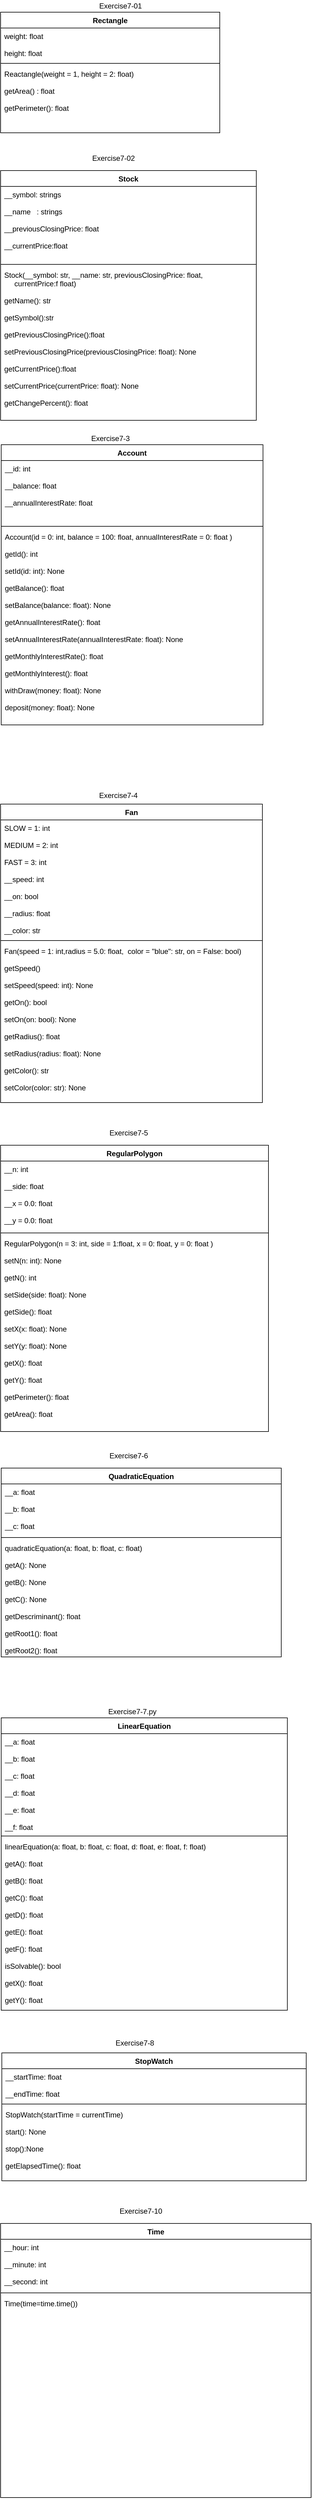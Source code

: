 <mxfile version="12.3.2" type="device" pages="1"><diagram id="FVeus3pUGLdNK0CIAeZv" name="第 1 页"><mxGraphModel dx="1422" dy="790" grid="1" gridSize="10" guides="1" tooltips="1" connect="1" arrows="1" fold="1" page="1" pageScale="1" pageWidth="827" pageHeight="1169" math="0" shadow="0"><root><mxCell id="0"/><mxCell id="1" parent="0"/><mxCell id="rkcQdI_5mJwWihTcsOGj-5" value="Rectangle" style="swimlane;fontStyle=1;align=center;verticalAlign=top;childLayout=stackLayout;horizontal=1;startSize=26;horizontalStack=0;resizeParent=1;resizeParentMax=0;resizeLast=0;collapsible=1;marginBottom=0;" parent="1" vertex="1"><mxGeometry x="30" y="40" width="360" height="198" as="geometry"><mxRectangle x="30" y="40" width="90" height="26" as="alternateBounds"/></mxGeometry></mxCell><mxCell id="rkcQdI_5mJwWihTcsOGj-6" value="weight: float&#10;&#10;height: float" style="text;strokeColor=none;fillColor=none;align=left;verticalAlign=top;spacingLeft=4;spacingRight=4;overflow=hidden;rotatable=0;points=[[0,0.5],[1,0.5]];portConstraint=eastwest;" parent="rkcQdI_5mJwWihTcsOGj-5" vertex="1"><mxGeometry y="26" width="360" height="54" as="geometry"/></mxCell><mxCell id="rkcQdI_5mJwWihTcsOGj-7" value="" style="line;strokeWidth=1;fillColor=none;align=left;verticalAlign=middle;spacingTop=-1;spacingLeft=3;spacingRight=3;rotatable=0;labelPosition=right;points=[];portConstraint=eastwest;" parent="rkcQdI_5mJwWihTcsOGj-5" vertex="1"><mxGeometry y="80" width="360" height="8" as="geometry"/></mxCell><mxCell id="rkcQdI_5mJwWihTcsOGj-8" value="Reactangle(weight = 1, height = 2: float)&#10;&#10;getArea() : float&#10;&#10;getPerimeter(): float" style="text;strokeColor=none;fillColor=none;align=left;verticalAlign=top;spacingLeft=4;spacingRight=4;overflow=hidden;rotatable=0;points=[[0,0.5],[1,0.5]];portConstraint=eastwest;" parent="rkcQdI_5mJwWihTcsOGj-5" vertex="1"><mxGeometry y="88" width="360" height="110" as="geometry"/></mxCell><mxCell id="SGRhw7ow-4fyVcjfzqLi-1" value="Exercise7-01&lt;br&gt;" style="text;html=1;resizable=0;points=[];autosize=1;align=left;verticalAlign=top;spacingTop=-4;" parent="1" vertex="1"><mxGeometry x="190" y="20" width="90" height="20" as="geometry"/></mxCell><mxCell id="TUo98b19ToOdc2PXsG0X-1" value="Stock" style="swimlane;fontStyle=1;align=center;verticalAlign=top;childLayout=stackLayout;horizontal=1;startSize=26;horizontalStack=0;resizeParent=1;resizeParentMax=0;resizeLast=0;collapsible=1;marginBottom=0;" parent="1" vertex="1"><mxGeometry x="30" y="300" width="420" height="410" as="geometry"/></mxCell><mxCell id="TUo98b19ToOdc2PXsG0X-2" value="__symbol: strings&#10;&#10;__name   : strings&#10;&#10;__previousClosingPrice: float&#10;&#10;__currentPrice:float" style="text;strokeColor=none;fillColor=none;align=left;verticalAlign=top;spacingLeft=4;spacingRight=4;overflow=hidden;rotatable=0;points=[[0,0.5],[1,0.5]];portConstraint=eastwest;" parent="TUo98b19ToOdc2PXsG0X-1" vertex="1"><mxGeometry y="26" width="420" height="124" as="geometry"/></mxCell><mxCell id="TUo98b19ToOdc2PXsG0X-3" value="" style="line;strokeWidth=1;fillColor=none;align=left;verticalAlign=middle;spacingTop=-1;spacingLeft=3;spacingRight=3;rotatable=0;labelPosition=right;points=[];portConstraint=eastwest;" parent="TUo98b19ToOdc2PXsG0X-1" vertex="1"><mxGeometry y="150" width="420" height="8" as="geometry"/></mxCell><mxCell id="TUo98b19ToOdc2PXsG0X-4" value="Stock(__symbol: str, __name: str, previousClosingPrice: float, &#10;     currentPrice:f float)&#10;&#10;getName(): str&#10;&#10;getSymbol():str&#10;&#10;getPreviousClosingPrice():float&#10;&#10;setPreviousClosingPrice(previousClosingPrice: float): None&#10;&#10;getCurrentPrice():float&#10;&#10;setCurrentPrice(currentPrice: float): None&#10;&#10;getChangePercent(): float" style="text;strokeColor=none;fillColor=none;align=left;verticalAlign=top;spacingLeft=4;spacingRight=4;overflow=hidden;rotatable=0;points=[[0,0.5],[1,0.5]];portConstraint=eastwest;" parent="TUo98b19ToOdc2PXsG0X-1" vertex="1"><mxGeometry y="158" width="420" height="252" as="geometry"/></mxCell><mxCell id="TUo98b19ToOdc2PXsG0X-5" value="Exercise7-02" style="text;html=1;align=center;verticalAlign=middle;resizable=0;points=[];;autosize=1;" parent="1" vertex="1"><mxGeometry x="170" y="270" width="90" height="20" as="geometry"/></mxCell><mxCell id="cmLqf6oh-oJVk7gKyRHD-1" value="Account" style="swimlane;fontStyle=1;align=center;verticalAlign=top;childLayout=stackLayout;horizontal=1;startSize=26;horizontalStack=0;resizeParent=1;resizeParentMax=0;resizeLast=0;collapsible=1;marginBottom=0;" parent="1" vertex="1"><mxGeometry x="31" y="750" width="430" height="460" as="geometry"/></mxCell><mxCell id="cmLqf6oh-oJVk7gKyRHD-2" value="__id: int&#10;&#10;__balance: float&#10;&#10;__annualInterestRate: float" style="text;strokeColor=none;fillColor=none;align=left;verticalAlign=top;spacingLeft=4;spacingRight=4;overflow=hidden;rotatable=0;points=[[0,0.5],[1,0.5]];portConstraint=eastwest;" parent="cmLqf6oh-oJVk7gKyRHD-1" vertex="1"><mxGeometry y="26" width="430" height="104" as="geometry"/></mxCell><mxCell id="cmLqf6oh-oJVk7gKyRHD-3" value="" style="line;strokeWidth=1;fillColor=none;align=left;verticalAlign=middle;spacingTop=-1;spacingLeft=3;spacingRight=3;rotatable=0;labelPosition=right;points=[];portConstraint=eastwest;" parent="cmLqf6oh-oJVk7gKyRHD-1" vertex="1"><mxGeometry y="130" width="430" height="8" as="geometry"/></mxCell><mxCell id="cmLqf6oh-oJVk7gKyRHD-4" value="Account(id = 0: int, balance = 100: float, annualInterestRate = 0: float )&#10;&#10;getId(): int&#10;&#10;setId(id: int): None&#10;&#10;getBalance(): float&#10;&#10;setBalance(balance: float): None&#10;&#10;getAnnualInterestRate(): float&#10;&#10;setAnnualInterestRate(annualInterestRate: float): None&#10;&#10;getMonthlyInterestRate(): float&#10;&#10;getMonthlyInterest(): float&#10;&#10;withDraw(money: float): None&#10;&#10;deposit(money: float): None&#10;" style="text;strokeColor=none;fillColor=none;align=left;verticalAlign=top;spacingLeft=4;spacingRight=4;overflow=hidden;rotatable=0;points=[[0,0.5],[1,0.5]];portConstraint=eastwest;" parent="cmLqf6oh-oJVk7gKyRHD-1" vertex="1"><mxGeometry y="138" width="430" height="322" as="geometry"/></mxCell><mxCell id="cmLqf6oh-oJVk7gKyRHD-5" value="Exercise7-3" style="text;html=1;align=center;verticalAlign=middle;resizable=0;points=[];;autosize=1;" parent="1" vertex="1"><mxGeometry x="170" y="730" width="80" height="20" as="geometry"/></mxCell><mxCell id="uCFrWpNPY-enKjThEgnc-1" value="Fan" style="swimlane;fontStyle=1;align=center;verticalAlign=top;childLayout=stackLayout;horizontal=1;startSize=26;horizontalStack=0;resizeParent=1;resizeParentMax=0;resizeLast=0;collapsible=1;marginBottom=0;" parent="1" vertex="1"><mxGeometry x="30" y="1340" width="430" height="490" as="geometry"/></mxCell><mxCell id="uCFrWpNPY-enKjThEgnc-2" value="SLOW = 1: int&#10;&#10;MEDIUM = 2: int&#10;&#10;FAST = 3: int&#10;&#10;__speed: int&#10;&#10;__on: bool&#10;&#10;__radius: float&#10;&#10;__color: str" style="text;strokeColor=none;fillColor=none;align=left;verticalAlign=top;spacingLeft=4;spacingRight=4;overflow=hidden;rotatable=0;points=[[0,0.5],[1,0.5]];portConstraint=eastwest;" parent="uCFrWpNPY-enKjThEgnc-1" vertex="1"><mxGeometry y="26" width="430" height="194" as="geometry"/></mxCell><mxCell id="uCFrWpNPY-enKjThEgnc-3" value="" style="line;strokeWidth=1;fillColor=none;align=left;verticalAlign=middle;spacingTop=-1;spacingLeft=3;spacingRight=3;rotatable=0;labelPosition=right;points=[];portConstraint=eastwest;" parent="uCFrWpNPY-enKjThEgnc-1" vertex="1"><mxGeometry y="220" width="430" height="8" as="geometry"/></mxCell><mxCell id="uCFrWpNPY-enKjThEgnc-4" value="Fan(speed = 1: int,radius = 5.0: float,  color = &quot;blue&quot;: str, on = False: bool)&#10;&#10;getSpeed()&#10;&#10;setSpeed(speed: int): None&#10;&#10;getOn(): bool&#10;&#10;setOn(on: bool): None&#10;&#10;getRadius(): float&#10;&#10;setRadius(radius: float): None&#10;&#10;getColor(): str&#10;&#10;setColor(color: str): None&#10;&#10;&#10;&#10;&#10;&#10;&#10;&#10;&#10;" style="text;strokeColor=none;fillColor=none;align=left;verticalAlign=top;spacingLeft=4;spacingRight=4;overflow=hidden;rotatable=0;points=[[0,0.5],[1,0.5]];portConstraint=eastwest;" parent="uCFrWpNPY-enKjThEgnc-1" vertex="1"><mxGeometry y="228" width="430" height="262" as="geometry"/></mxCell><mxCell id="uCFrWpNPY-enKjThEgnc-5" value="Exercise7-4" style="text;html=1;align=center;verticalAlign=middle;resizable=0;points=[];;autosize=1;" parent="1" vertex="1"><mxGeometry x="183" y="1316" width="80" height="20" as="geometry"/></mxCell><mxCell id="noOivJcfGg-Z5PpbWS7K-1" value="RegularPolygon" style="swimlane;fontStyle=1;align=center;verticalAlign=top;childLayout=stackLayout;horizontal=1;startSize=26;horizontalStack=0;resizeParent=1;resizeParentMax=0;resizeLast=0;collapsible=1;marginBottom=0;" parent="1" vertex="1"><mxGeometry x="30" y="1900" width="440" height="470" as="geometry"/></mxCell><mxCell id="noOivJcfGg-Z5PpbWS7K-2" value="__n: int&#10;&#10;__side: float&#10;&#10;__x = 0.0: float&#10;&#10;__y = 0.0: float&#10;&#10;" style="text;strokeColor=none;fillColor=none;align=left;verticalAlign=top;spacingLeft=4;spacingRight=4;overflow=hidden;rotatable=0;points=[[0,0.5],[1,0.5]];portConstraint=eastwest;" parent="noOivJcfGg-Z5PpbWS7K-1" vertex="1"><mxGeometry y="26" width="440" height="114" as="geometry"/></mxCell><mxCell id="noOivJcfGg-Z5PpbWS7K-3" value="" style="line;strokeWidth=1;fillColor=none;align=left;verticalAlign=middle;spacingTop=-1;spacingLeft=3;spacingRight=3;rotatable=0;labelPosition=right;points=[];portConstraint=eastwest;" parent="noOivJcfGg-Z5PpbWS7K-1" vertex="1"><mxGeometry y="140" width="440" height="8" as="geometry"/></mxCell><mxCell id="noOivJcfGg-Z5PpbWS7K-4" value="RegularPolygon(n = 3: int, side = 1:float, x = 0: float, y = 0: float )&#10;&#10;setN(n: int): None&#10;&#10;getN(): int&#10;&#10;setSide(side: float): None&#10;&#10;getSide(): float&#10;&#10;setX(x: float): None&#10;&#10;setY(y: float): None&#10;&#10;getX(): float&#10;&#10;getY(): float&#10;&#10;getPerimeter(): float&#10;&#10;getArea(): float&#10;&#10;" style="text;strokeColor=none;fillColor=none;align=left;verticalAlign=top;spacingLeft=4;spacingRight=4;overflow=hidden;rotatable=0;points=[[0,0.5],[1,0.5]];portConstraint=eastwest;" parent="noOivJcfGg-Z5PpbWS7K-1" vertex="1"><mxGeometry y="148" width="440" height="322" as="geometry"/></mxCell><mxCell id="noOivJcfGg-Z5PpbWS7K-5" value="Exercise7-5" style="text;html=1;align=center;verticalAlign=middle;resizable=0;points=[];;autosize=1;" parent="1" vertex="1"><mxGeometry x="200" y="1870" width="80" height="20" as="geometry"/></mxCell><mxCell id="_EIC8liWL--DJnHKh8K9-1" value="QuadraticEquation" style="swimlane;fontStyle=1;align=center;verticalAlign=top;childLayout=stackLayout;horizontal=1;startSize=26;horizontalStack=0;resizeParent=1;resizeParentMax=0;resizeLast=0;collapsible=1;marginBottom=0;" vertex="1" parent="1"><mxGeometry x="31" y="2430" width="460" height="310" as="geometry"/></mxCell><mxCell id="_EIC8liWL--DJnHKh8K9-2" value="__a: float&#10;&#10;__b: float&#10;&#10;__c: float" style="text;strokeColor=none;fillColor=none;align=left;verticalAlign=top;spacingLeft=4;spacingRight=4;overflow=hidden;rotatable=0;points=[[0,0.5],[1,0.5]];portConstraint=eastwest;" vertex="1" parent="_EIC8liWL--DJnHKh8K9-1"><mxGeometry y="26" width="460" height="84" as="geometry"/></mxCell><mxCell id="_EIC8liWL--DJnHKh8K9-3" value="" style="line;strokeWidth=1;fillColor=none;align=left;verticalAlign=middle;spacingTop=-1;spacingLeft=3;spacingRight=3;rotatable=0;labelPosition=right;points=[];portConstraint=eastwest;" vertex="1" parent="_EIC8liWL--DJnHKh8K9-1"><mxGeometry y="110" width="460" height="8" as="geometry"/></mxCell><mxCell id="_EIC8liWL--DJnHKh8K9-4" value="quadraticEquation(a: float, b: float, c: float)&#10; &#10;getA(): None&#10;&#10;getB(): None&#10;&#10;getC(): None&#10;&#10;getDescriminant(): float&#10;&#10;getRoot1(): float&#10;&#10;getRoot2(): float&#10;" style="text;strokeColor=none;fillColor=none;align=left;verticalAlign=top;spacingLeft=4;spacingRight=4;overflow=hidden;rotatable=0;points=[[0,0.5],[1,0.5]];portConstraint=eastwest;" vertex="1" parent="_EIC8liWL--DJnHKh8K9-1"><mxGeometry y="118" width="460" height="192" as="geometry"/></mxCell><mxCell id="_EIC8liWL--DJnHKh8K9-5" value="Exercise7-6" style="text;html=1;align=center;verticalAlign=middle;resizable=0;points=[];;autosize=1;" vertex="1" parent="1"><mxGeometry x="200" y="2400" width="80" height="20" as="geometry"/></mxCell><mxCell id="_EIC8liWL--DJnHKh8K9-6" value="LinearEquation" style="swimlane;fontStyle=1;align=center;verticalAlign=top;childLayout=stackLayout;horizontal=1;startSize=26;horizontalStack=0;resizeParent=1;resizeParentMax=0;resizeLast=0;collapsible=1;marginBottom=0;" vertex="1" parent="1"><mxGeometry x="31" y="2840" width="470" height="480" as="geometry"/></mxCell><mxCell id="_EIC8liWL--DJnHKh8K9-7" value="__a: float&#10;&#10;__b: float&#10;&#10;__c: float&#10;&#10;__d: float&#10;&#10;__e: float&#10;&#10;__f: float" style="text;strokeColor=none;fillColor=none;align=left;verticalAlign=top;spacingLeft=4;spacingRight=4;overflow=hidden;rotatable=0;points=[[0,0.5],[1,0.5]];portConstraint=eastwest;" vertex="1" parent="_EIC8liWL--DJnHKh8K9-6"><mxGeometry y="26" width="470" height="164" as="geometry"/></mxCell><mxCell id="_EIC8liWL--DJnHKh8K9-8" value="" style="line;strokeWidth=1;fillColor=none;align=left;verticalAlign=middle;spacingTop=-1;spacingLeft=3;spacingRight=3;rotatable=0;labelPosition=right;points=[];portConstraint=eastwest;" vertex="1" parent="_EIC8liWL--DJnHKh8K9-6"><mxGeometry y="190" width="470" height="8" as="geometry"/></mxCell><mxCell id="_EIC8liWL--DJnHKh8K9-9" value="linearEquation(a: float, b: float, c: float, d: float, e: float, f: float)&#10;&#10;getA(): float&#10;&#10;getB(): float&#10;&#10;getC(): float&#10;&#10;getD(): float&#10;&#10;getE(): float&#10;&#10;getF(): float&#10;&#10;isSolvable(): bool&#10;&#10;getX(): float&#10;&#10;getY(): float" style="text;strokeColor=none;fillColor=none;align=left;verticalAlign=top;spacingLeft=4;spacingRight=4;overflow=hidden;rotatable=0;points=[[0,0.5],[1,0.5]];portConstraint=eastwest;" vertex="1" parent="_EIC8liWL--DJnHKh8K9-6"><mxGeometry y="198" width="470" height="282" as="geometry"/></mxCell><mxCell id="_EIC8liWL--DJnHKh8K9-10" value="Exercise7-7.py" style="text;html=1;align=center;verticalAlign=middle;resizable=0;points=[];;autosize=1;" vertex="1" parent="1"><mxGeometry x="201" y="2820" width="90" height="20" as="geometry"/></mxCell><mxCell id="_EIC8liWL--DJnHKh8K9-11" value="StopWatch" style="swimlane;fontStyle=1;align=center;verticalAlign=top;childLayout=stackLayout;horizontal=1;startSize=26;horizontalStack=0;resizeParent=1;resizeParentMax=0;resizeLast=0;collapsible=1;marginBottom=0;" vertex="1" parent="1"><mxGeometry x="32" y="3390" width="500" height="210" as="geometry"/></mxCell><mxCell id="_EIC8liWL--DJnHKh8K9-12" value="__startTime: float&#10;&#10;__endTime: float&#10;&#10;" style="text;strokeColor=none;fillColor=none;align=left;verticalAlign=top;spacingLeft=4;spacingRight=4;overflow=hidden;rotatable=0;points=[[0,0.5],[1,0.5]];portConstraint=eastwest;" vertex="1" parent="_EIC8liWL--DJnHKh8K9-11"><mxGeometry y="26" width="500" height="54" as="geometry"/></mxCell><mxCell id="_EIC8liWL--DJnHKh8K9-13" value="" style="line;strokeWidth=1;fillColor=none;align=left;verticalAlign=middle;spacingTop=-1;spacingLeft=3;spacingRight=3;rotatable=0;labelPosition=right;points=[];portConstraint=eastwest;" vertex="1" parent="_EIC8liWL--DJnHKh8K9-11"><mxGeometry y="80" width="500" height="8" as="geometry"/></mxCell><mxCell id="_EIC8liWL--DJnHKh8K9-14" value="StopWatch(startTime = currentTime)&#10;&#10;start(): None&#10;&#10;stop():None&#10;&#10;getElapsedTime(): float" style="text;strokeColor=none;fillColor=none;align=left;verticalAlign=top;spacingLeft=4;spacingRight=4;overflow=hidden;rotatable=0;points=[[0,0.5],[1,0.5]];portConstraint=eastwest;" vertex="1" parent="_EIC8liWL--DJnHKh8K9-11"><mxGeometry y="88" width="500" height="122" as="geometry"/></mxCell><mxCell id="_EIC8liWL--DJnHKh8K9-15" value="Exercise7-8" style="text;html=1;align=center;verticalAlign=middle;resizable=0;points=[];;autosize=1;" vertex="1" parent="1"><mxGeometry x="210" y="3364" width="80" height="20" as="geometry"/></mxCell><mxCell id="_EIC8liWL--DJnHKh8K9-16" value="Time" style="swimlane;fontStyle=1;align=center;verticalAlign=top;childLayout=stackLayout;horizontal=1;startSize=26;horizontalStack=0;resizeParent=1;resizeParentMax=0;resizeLast=0;collapsible=1;marginBottom=0;" vertex="1" parent="1"><mxGeometry x="30" y="3670" width="510" height="450" as="geometry"/></mxCell><mxCell id="_EIC8liWL--DJnHKh8K9-17" value="__hour: int&#10;&#10;__minute: int&#10;&#10;__second: int" style="text;strokeColor=none;fillColor=none;align=left;verticalAlign=top;spacingLeft=4;spacingRight=4;overflow=hidden;rotatable=0;points=[[0,0.5],[1,0.5]];portConstraint=eastwest;" vertex="1" parent="_EIC8liWL--DJnHKh8K9-16"><mxGeometry y="26" width="510" height="84" as="geometry"/></mxCell><mxCell id="_EIC8liWL--DJnHKh8K9-18" value="" style="line;strokeWidth=1;fillColor=none;align=left;verticalAlign=middle;spacingTop=-1;spacingLeft=3;spacingRight=3;rotatable=0;labelPosition=right;points=[];portConstraint=eastwest;" vertex="1" parent="_EIC8liWL--DJnHKh8K9-16"><mxGeometry y="110" width="510" height="8" as="geometry"/></mxCell><mxCell id="_EIC8liWL--DJnHKh8K9-19" value="Time(time=time.time())&#10;&#10;" style="text;strokeColor=none;fillColor=none;align=left;verticalAlign=top;spacingLeft=4;spacingRight=4;overflow=hidden;rotatable=0;points=[[0,0.5],[1,0.5]];portConstraint=eastwest;" vertex="1" parent="_EIC8liWL--DJnHKh8K9-16"><mxGeometry y="118" width="510" height="332" as="geometry"/></mxCell><mxCell id="_EIC8liWL--DJnHKh8K9-20" value="Exercise7-10" style="text;html=1;align=center;verticalAlign=middle;resizable=0;points=[];;autosize=1;" vertex="1" parent="1"><mxGeometry x="215" y="3640" width="90" height="20" as="geometry"/></mxCell></root></mxGraphModel></diagram></mxfile>